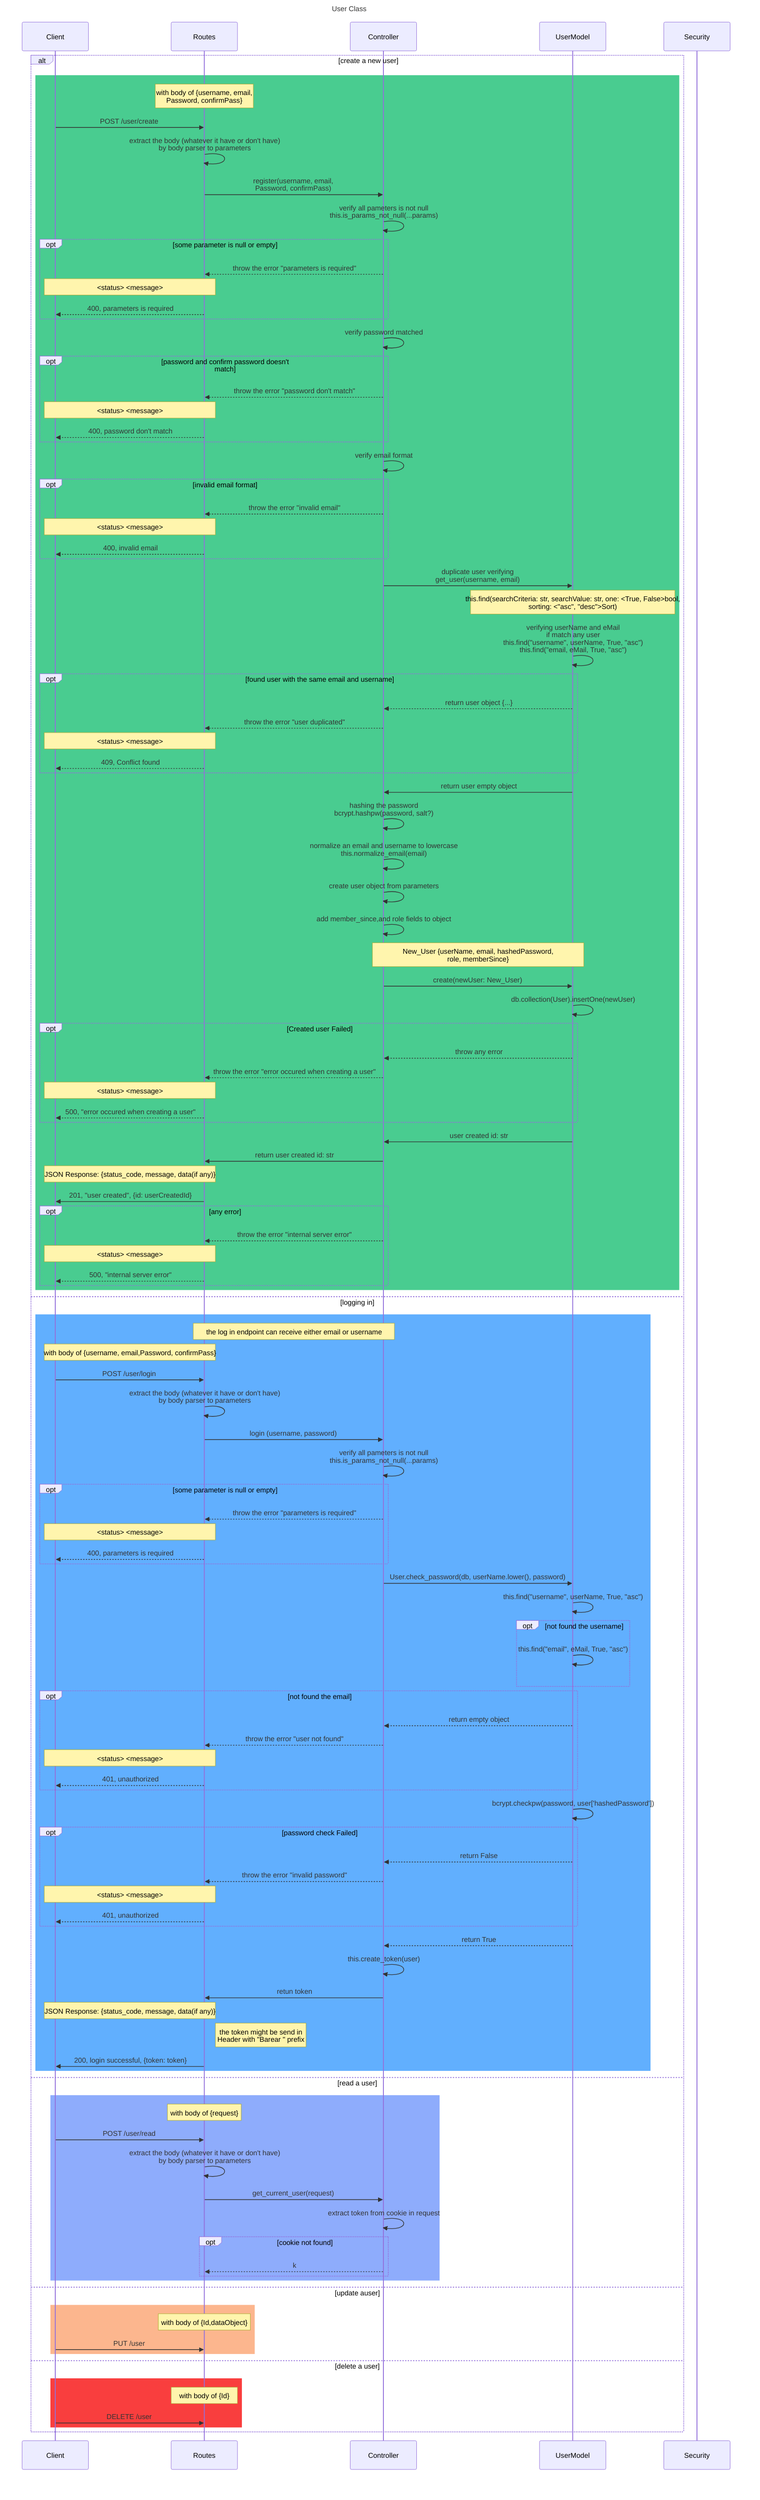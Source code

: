 sequenceDiagram
    title User Class
    participant Client
    participant Routes
    participant Controller
    participant UserModel
    participant Security
    

    alt create a new user
        rect rgb(73,204,144)
            Note over Routes: with body of {username, email,<br/>Password, confirmPass}
            Client->>Routes: POST /user/create
            Routes->>Routes: extract the body (whatever it have or don't have)<br> by body parser to parameters
            Routes->>Controller: register(username, email,<br>Password, confirmPass)
            Controller->>Controller: verify all pameters is not null<br>this.is_params_not_null(...params)
            opt some parameter is null or empty
                Controller-->>Routes: throw the error "parameters is required"
                Note over Routes,Client: <status> <message>
                Routes-->>Client: 400, parameters is required 
            end
            Controller->>Controller: verify password matched
            opt password and confirm password doesn't match
                Controller-->>Routes: throw the error "password don't match"
                Note over Routes,Client: <status> <message>
                Routes-->>Client: 400, password don't match 
            end
            Controller->>Controller: verify email format
            opt invalid email format 
                Controller-->>Routes: throw the error "invalid email"
                Note over Routes,Client: <status> <message>
                Routes-->>Client: 400, invalid email
            end
            Controller->>UserModel: duplicate user verifying<br>get_user(username, email)
            Note over UserModel: this.find(searchCriteria: str, searchValue: str, one: <True, False>bool,<br> sorting: <"asc", "desc">Sort)
            UserModel->>UserModel: verifying userName and eMail<br> if match any user<br>this.find("username", userName, True, "asc")<br>this.find("email, eMail, True, "asc")
            opt found user with the same email and username
                UserModel-->>Controller: return user object {...}
                Controller-->>Routes: throw the error "user duplicated"
                Note over Routes,Client: <status> <message>
                Routes-->>Client: 409, Conflict found
            end
            UserModel->>Controller: return user empty object
            Controller->>Controller: hashing the password<br>bcrypt.hashpw(password, salt?)
            Controller->>Controller: normalize an email and username to lowercase<br>this.normalize_email(email)
            Controller->>Controller: create user object from parameters
            Controller->>Controller: add member_since,and role fields to object
            Note over Controller, UserModel: New_User {userName, email, hashedPassword,<br>role, memberSince}
            Controller->>UserModel: create(newUser: New_User)
            UserModel->>UserModel: db.collection(User).insertOne(newUser)
            opt Created user Failed
                UserModel-->>Controller: throw any error
                Controller-->>Routes: throw the error "error occured when creating a user"
                Note over Routes,Client: <status> <message>
                Routes-->>Client: 500, "error occured when creating a user"
            end
                UserModel->>Controller: user created id: str
                Controller->>Routes: return user created id: str
                Note over Routes,Client: JSON Response: {status_code, message, data(if any)}
                Routes->>Client: 201, "user created", {id: userCreatedId}
            opt any error
            Controller-->>Routes: throw the error "internal server error"
            Note over Routes,Client: <status> <message>
            Routes-->>Client: 500, "internal server error"
            end
        end
    else logging in
        rect rgb(97,175,254)
            Note over Routes, Controller: the log in endpoint can receive either email or username
            Note over Routes, Client: with body of {username, email,Password, confirmPass}
            Client->>Routes: POST /user/login
            Routes->>Routes: extract the body (whatever it have or don't have)<br> by body parser to parameters
            Routes->>Controller: login (username, password)
            Controller->>Controller: verify all pameters is not null<br>this.is_params_not_null(...params)
            opt some parameter is null or empty
                Controller-->>Routes: throw the error "parameters is required"
                Note over Routes,Client: <status> <message>
                Routes-->>Client: 400, parameters is required 
            end
            Controller->>UserModel: User.check_password(db, userName.lower(), password)
            UserModel->>UserModel: this.find("username", userName, True, "asc")
            opt not found the username
                UserModel->>UserModel: this.find("email", eMail, True, "asc")
            end
            opt not found the email
                UserModel-->>Controller: return empty object
                Controller-->>Routes: throw the error "user not found"
                Note over Routes,Client: <status> <message>
                Routes-->>Client: 401, unauthorized
            end
            UserModel->>UserModel:bcrypt.checkpw(password, user['hashedPassword'])
            opt password check Failed
                UserModel-->>Controller: return False
                Controller-->>Routes: throw the error "invalid password"
                Note over Routes,Client: <status> <message>
                Routes-->>Client: 401, unauthorized
            end
            UserModel-->>Controller: return True
            Controller->>Controller: this.create_token(user)
            Controller->>Routes:retun token
            Note over Routes,Client: JSON Response: {status_code, message, data(if any)}
            Note right of Routes: the token might be send in<br> Header with "Barear " prefix
            Routes->>Client: 200, login successful, {token: token}

        end
    else read a user
        rect rgb(142,172,252)
            Note over Routes: with body of {request}
            Client->>Routes: POST /user/read
            Routes->>Routes: extract the body (whatever it have or don't have)<br> by body parser to parameters
            Routes->>Controller: get_current_user(request)
            Controller->>Controller: extract token from cookie in request
            opt cookie not found
                Controller-->>Routes:k
            end
        end
    else update auser
        rect rgb(252,182,142)
            Note over Routes: with body of {Id,dataObject}
            Client->>Routes: PUT /user
        end
    else delete a user
        rect rgb(249,62,62)
            Note over Routes: with body of {Id}
            Client->>Routes: DELETE /user
        end
    end